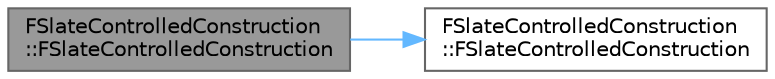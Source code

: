 digraph "FSlateControlledConstruction::FSlateControlledConstruction"
{
 // INTERACTIVE_SVG=YES
 // LATEX_PDF_SIZE
  bgcolor="transparent";
  edge [fontname=Helvetica,fontsize=10,labelfontname=Helvetica,labelfontsize=10];
  node [fontname=Helvetica,fontsize=10,shape=box,height=0.2,width=0.4];
  rankdir="LR";
  Node1 [id="Node000001",label="FSlateControlledConstruction\l::FSlateControlledConstruction",height=0.2,width=0.4,color="gray40", fillcolor="grey60", style="filled", fontcolor="black",tooltip="UI objects cannot be copy-constructed."];
  Node1 -> Node2 [id="edge1_Node000001_Node000002",color="steelblue1",style="solid",tooltip=" "];
  Node2 [id="Node000002",label="FSlateControlledConstruction\l::FSlateControlledConstruction",height=0.2,width=0.4,color="grey40", fillcolor="white", style="filled",URL="$d1/dc7/classFSlateControlledConstruction.html#aaa36eae5e26bd2b973404390005fa60f",tooltip=" "];
}
